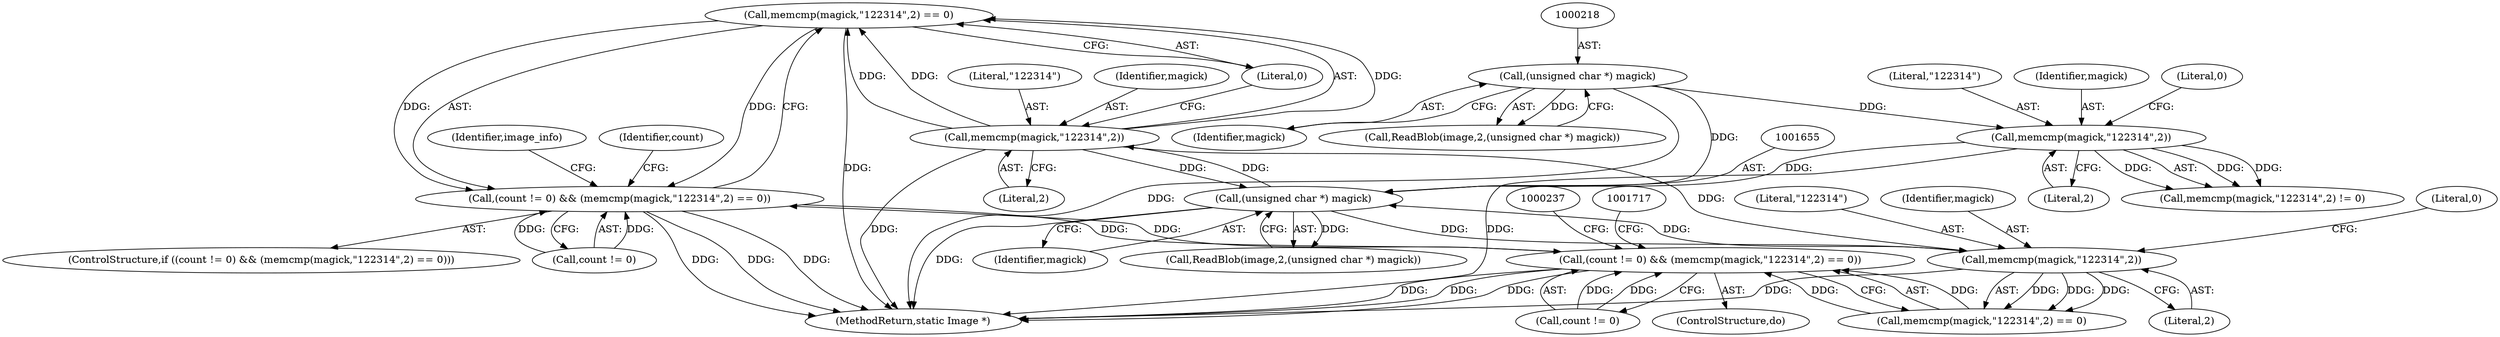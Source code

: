 digraph "0_ImageMagick_f6e9d0d9955e85bdd7540b251cd50d598dacc5e6_53@API" {
"1001662" [label="(Call,memcmp(magick,\"\122\314\",2) == 0)"];
"1001663" [label="(Call,memcmp(magick,\"\122\314\",2))"];
"1001654" [label="(Call,(unsigned char *) magick)"];
"1000226" [label="(Call,memcmp(magick,\"\122\314\",2))"];
"1000217" [label="(Call,(unsigned char *) magick)"];
"1001711" [label="(Call,memcmp(magick,\"\122\314\",2))"];
"1001658" [label="(Call,(count != 0) && (memcmp(magick,\"\122\314\",2) == 0))"];
"1001706" [label="(Call,(count != 0) && (memcmp(magick,\"\122\314\",2) == 0))"];
"1001656" [label="(Identifier,magick)"];
"1000226" [label="(Call,memcmp(magick,\"\122\314\",2))"];
"1001651" [label="(Call,ReadBlob(image,2,(unsigned char *) magick))"];
"1000228" [label="(Literal,\"\122\314\")"];
"1001665" [label="(Literal,\"\122\314\")"];
"1001670" [label="(Identifier,image_info)"];
"1000227" [label="(Identifier,magick)"];
"1001658" [label="(Call,(count != 0) && (memcmp(magick,\"\122\314\",2) == 0))"];
"1001714" [label="(Literal,2)"];
"1001664" [label="(Identifier,magick)"];
"1000219" [label="(Identifier,magick)"];
"1001663" [label="(Call,memcmp(magick,\"\122\314\",2))"];
"1001659" [label="(Call,count != 0)"];
"1001657" [label="(ControlStructure,if ((count != 0) && (memcmp(magick,\"\122\314\",2) == 0)))"];
"1000229" [label="(Literal,2)"];
"1001667" [label="(Literal,0)"];
"1000230" [label="(Literal,0)"];
"1001706" [label="(Call,(count != 0) && (memcmp(magick,\"\122\314\",2) == 0))"];
"1001723" [label="(MethodReturn,static Image *)"];
"1001666" [label="(Literal,2)"];
"1001710" [label="(Call,memcmp(magick,\"\122\314\",2) == 0)"];
"1001662" [label="(Call,memcmp(magick,\"\122\314\",2) == 0)"];
"1001711" [label="(Call,memcmp(magick,\"\122\314\",2))"];
"1000225" [label="(Call,memcmp(magick,\"\122\314\",2) != 0)"];
"1001713" [label="(Literal,\"\122\314\")"];
"1000214" [label="(Call,ReadBlob(image,2,(unsigned char *) magick))"];
"1000217" [label="(Call,(unsigned char *) magick)"];
"1000234" [label="(ControlStructure,do)"];
"1001708" [label="(Identifier,count)"];
"1001654" [label="(Call,(unsigned char *) magick)"];
"1001707" [label="(Call,count != 0)"];
"1001712" [label="(Identifier,magick)"];
"1001715" [label="(Literal,0)"];
"1001662" -> "1001658"  [label="AST: "];
"1001662" -> "1001667"  [label="CFG: "];
"1001663" -> "1001662"  [label="AST: "];
"1001667" -> "1001662"  [label="AST: "];
"1001658" -> "1001662"  [label="CFG: "];
"1001662" -> "1001723"  [label="DDG: "];
"1001662" -> "1001658"  [label="DDG: "];
"1001662" -> "1001658"  [label="DDG: "];
"1001663" -> "1001662"  [label="DDG: "];
"1001663" -> "1001662"  [label="DDG: "];
"1001663" -> "1001662"  [label="DDG: "];
"1001663" -> "1001666"  [label="CFG: "];
"1001664" -> "1001663"  [label="AST: "];
"1001665" -> "1001663"  [label="AST: "];
"1001666" -> "1001663"  [label="AST: "];
"1001667" -> "1001663"  [label="CFG: "];
"1001663" -> "1001723"  [label="DDG: "];
"1001663" -> "1001654"  [label="DDG: "];
"1001654" -> "1001663"  [label="DDG: "];
"1001663" -> "1001711"  [label="DDG: "];
"1001654" -> "1001651"  [label="AST: "];
"1001654" -> "1001656"  [label="CFG: "];
"1001655" -> "1001654"  [label="AST: "];
"1001656" -> "1001654"  [label="AST: "];
"1001651" -> "1001654"  [label="CFG: "];
"1001654" -> "1001723"  [label="DDG: "];
"1001654" -> "1001651"  [label="DDG: "];
"1000226" -> "1001654"  [label="DDG: "];
"1000217" -> "1001654"  [label="DDG: "];
"1001711" -> "1001654"  [label="DDG: "];
"1001654" -> "1001711"  [label="DDG: "];
"1000226" -> "1000225"  [label="AST: "];
"1000226" -> "1000229"  [label="CFG: "];
"1000227" -> "1000226"  [label="AST: "];
"1000228" -> "1000226"  [label="AST: "];
"1000229" -> "1000226"  [label="AST: "];
"1000230" -> "1000226"  [label="CFG: "];
"1000226" -> "1001723"  [label="DDG: "];
"1000226" -> "1000225"  [label="DDG: "];
"1000226" -> "1000225"  [label="DDG: "];
"1000226" -> "1000225"  [label="DDG: "];
"1000217" -> "1000226"  [label="DDG: "];
"1000217" -> "1000214"  [label="AST: "];
"1000217" -> "1000219"  [label="CFG: "];
"1000218" -> "1000217"  [label="AST: "];
"1000219" -> "1000217"  [label="AST: "];
"1000214" -> "1000217"  [label="CFG: "];
"1000217" -> "1001723"  [label="DDG: "];
"1000217" -> "1000214"  [label="DDG: "];
"1001711" -> "1001710"  [label="AST: "];
"1001711" -> "1001714"  [label="CFG: "];
"1001712" -> "1001711"  [label="AST: "];
"1001713" -> "1001711"  [label="AST: "];
"1001714" -> "1001711"  [label="AST: "];
"1001715" -> "1001711"  [label="CFG: "];
"1001711" -> "1001723"  [label="DDG: "];
"1001711" -> "1001710"  [label="DDG: "];
"1001711" -> "1001710"  [label="DDG: "];
"1001711" -> "1001710"  [label="DDG: "];
"1001658" -> "1001657"  [label="AST: "];
"1001658" -> "1001659"  [label="CFG: "];
"1001659" -> "1001658"  [label="AST: "];
"1001708" -> "1001658"  [label="CFG: "];
"1001670" -> "1001658"  [label="CFG: "];
"1001658" -> "1001723"  [label="DDG: "];
"1001658" -> "1001723"  [label="DDG: "];
"1001658" -> "1001723"  [label="DDG: "];
"1001659" -> "1001658"  [label="DDG: "];
"1001659" -> "1001658"  [label="DDG: "];
"1001706" -> "1001658"  [label="DDG: "];
"1001658" -> "1001706"  [label="DDG: "];
"1001706" -> "1000234"  [label="AST: "];
"1001706" -> "1001707"  [label="CFG: "];
"1001706" -> "1001710"  [label="CFG: "];
"1001707" -> "1001706"  [label="AST: "];
"1001710" -> "1001706"  [label="AST: "];
"1000237" -> "1001706"  [label="CFG: "];
"1001717" -> "1001706"  [label="CFG: "];
"1001706" -> "1001723"  [label="DDG: "];
"1001706" -> "1001723"  [label="DDG: "];
"1001706" -> "1001723"  [label="DDG: "];
"1001707" -> "1001706"  [label="DDG: "];
"1001707" -> "1001706"  [label="DDG: "];
"1001710" -> "1001706"  [label="DDG: "];
"1001710" -> "1001706"  [label="DDG: "];
}
